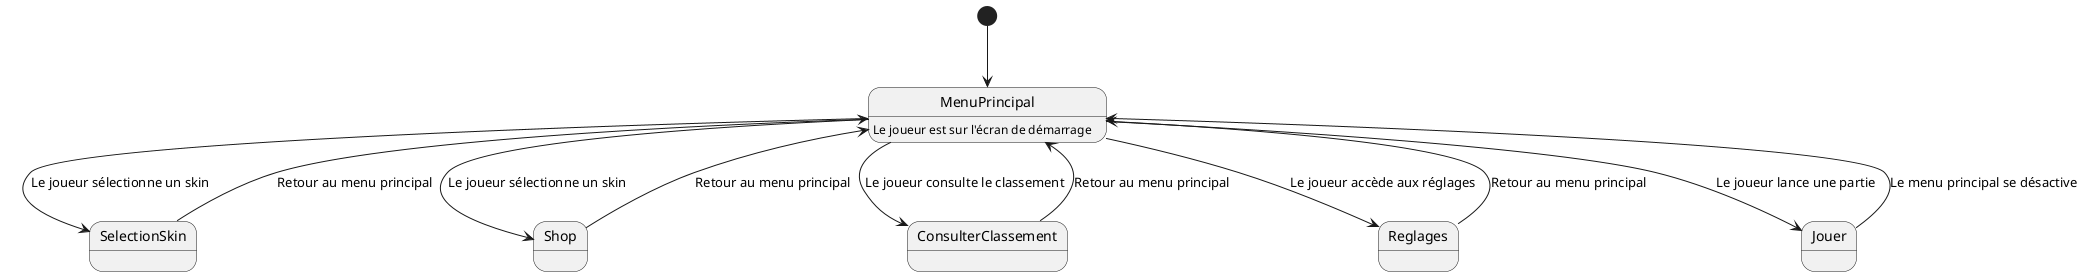@startuml MenuPrincipal
[*] --> MenuPrincipal
MenuPrincipal : Le joueur est sur l'écran de démarrage

MenuPrincipal --> SelectionSkin : Le joueur sélectionne un skin
MenuPrincipal --> Shop : Le joueur sélectionne un skin
MenuPrincipal --> ConsulterClassement : Le joueur consulte le classement
MenuPrincipal --> Reglages : Le joueur accède aux réglages
MenuPrincipal --> Jouer : Le joueur lance une partie

SelectionSkin --> MenuPrincipal : Retour au menu principal
ConsulterClassement --> MenuPrincipal : Retour au menu principal
Reglages --> MenuPrincipal : Retour au menu principal
Shop --> MenuPrincipal : Retour au menu principal
Jouer --> MenuPrincipal : Le menu principal se désactive

@enduml
